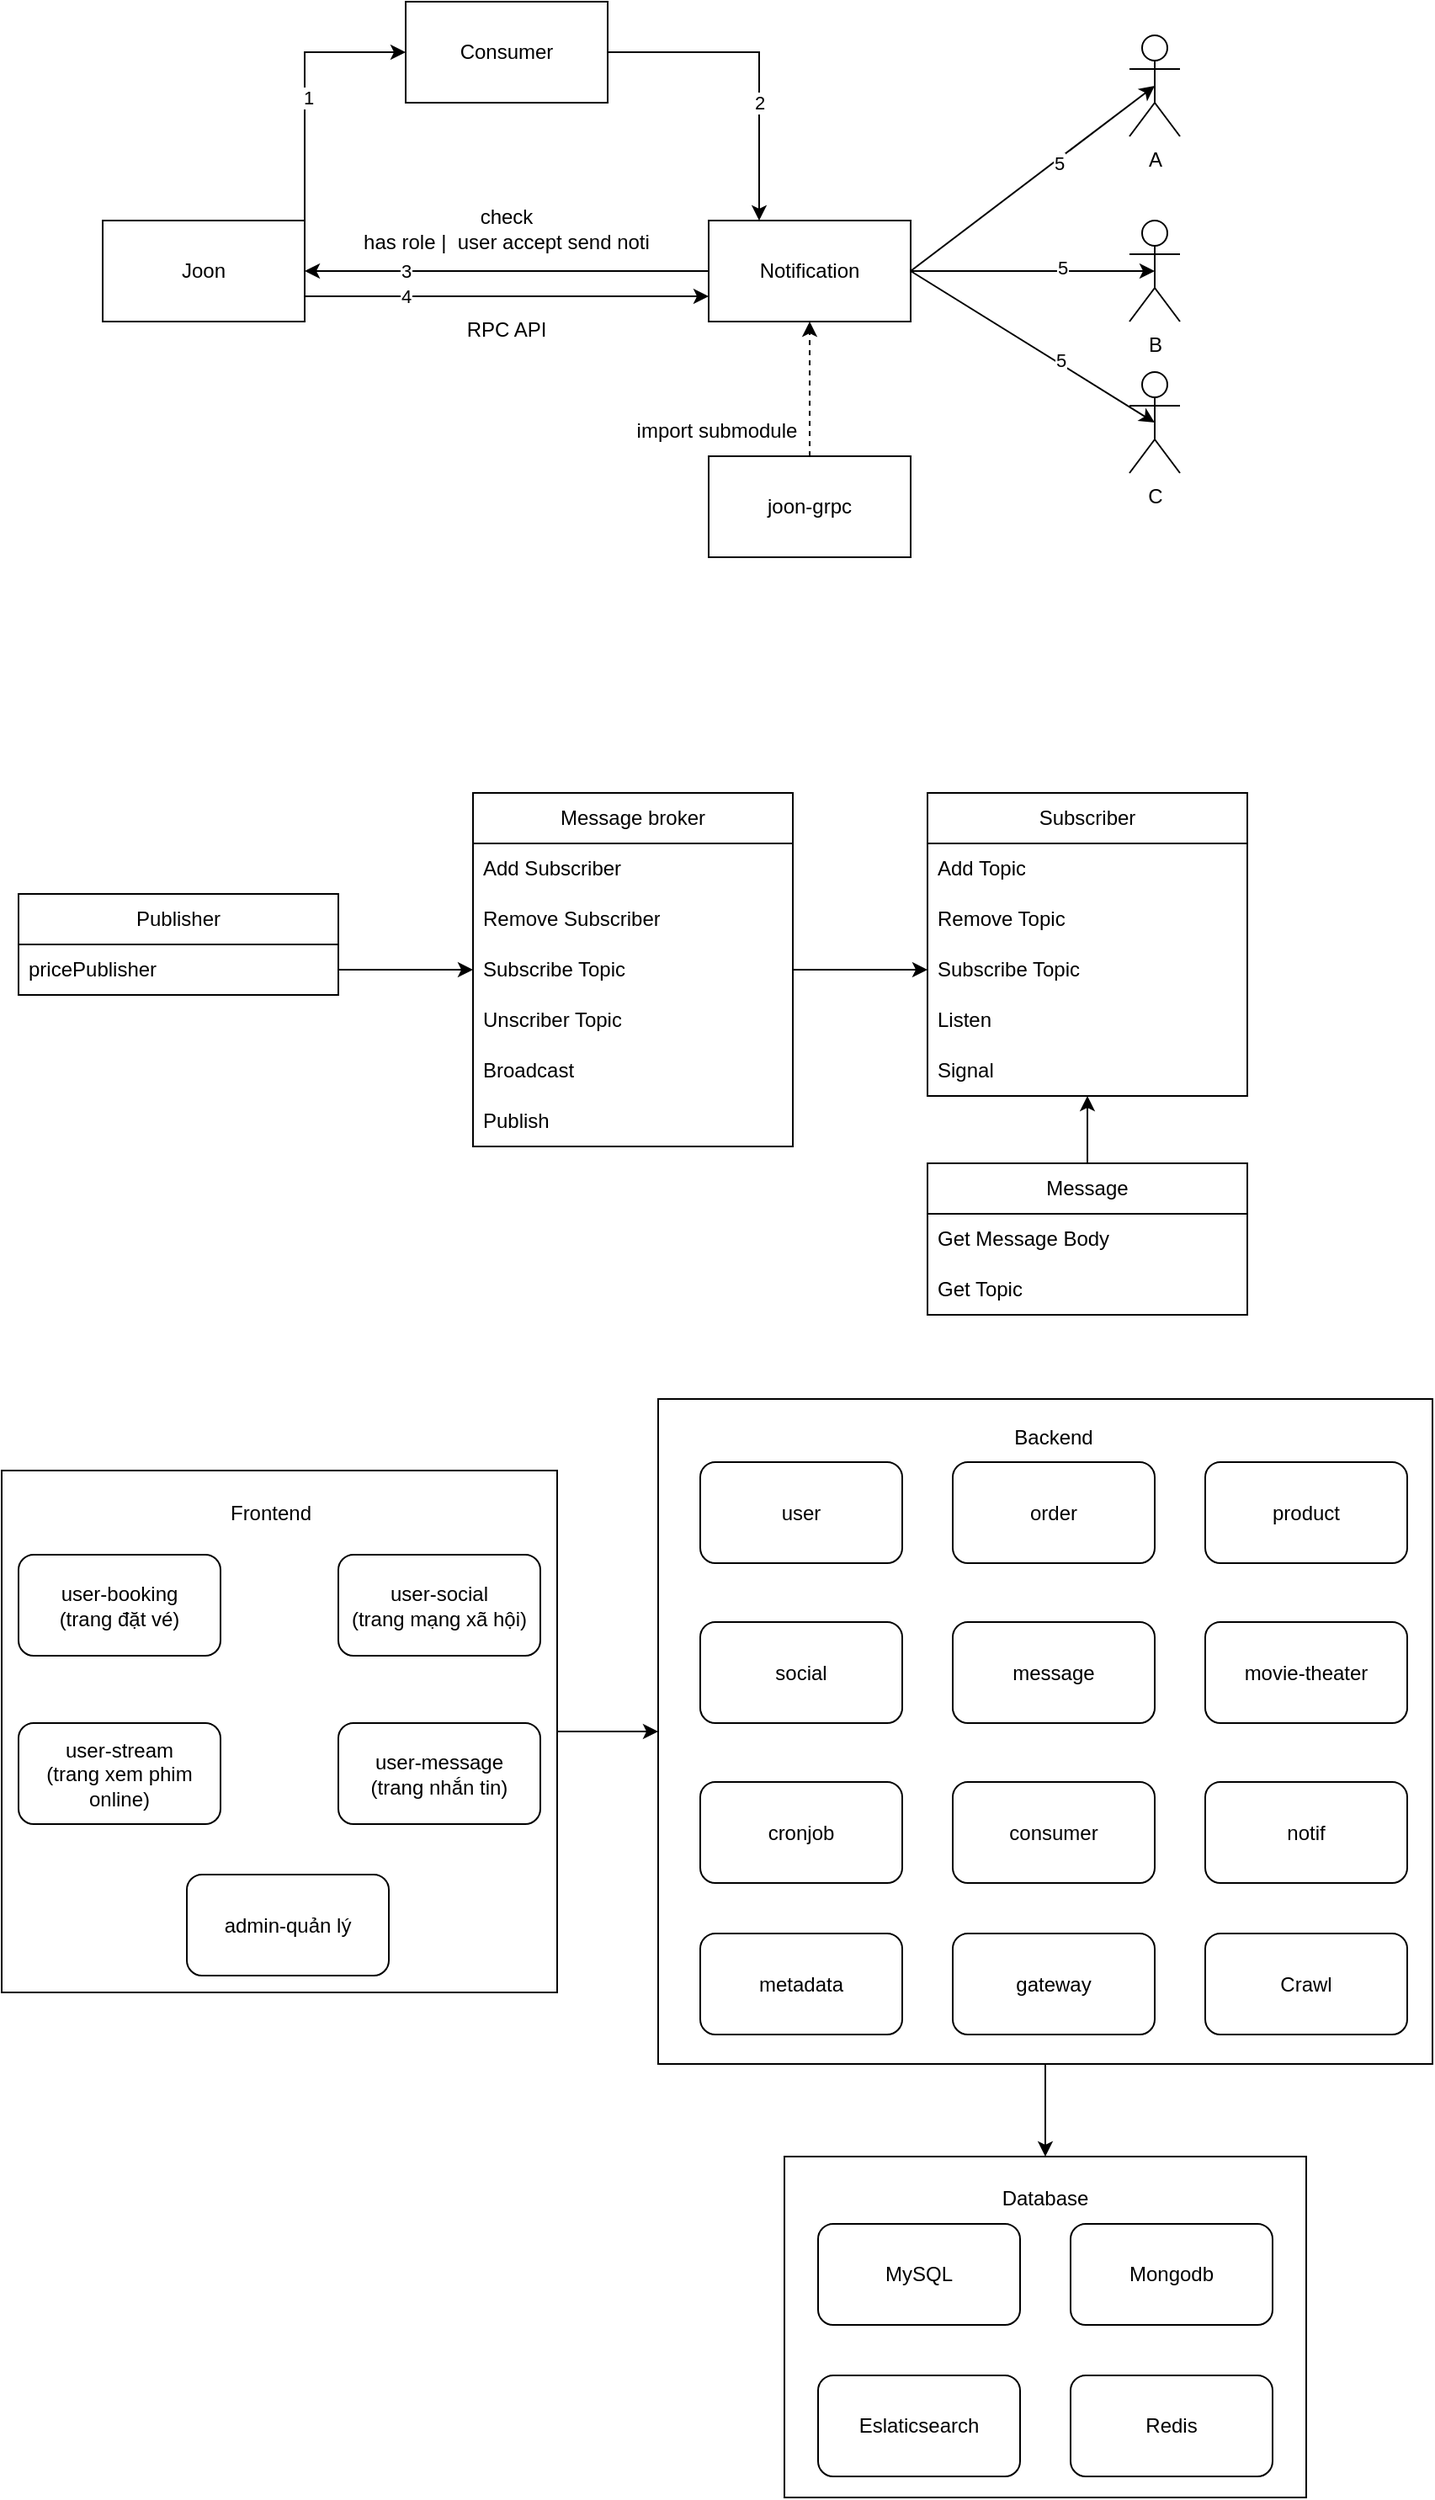 <mxfile version="20.8.19" type="github">
  <diagram name="Page-1" id="BAmnxyE6l3ZED2GYQjM6">
    <mxGraphModel dx="1434" dy="764" grid="1" gridSize="10" guides="1" tooltips="1" connect="1" arrows="1" fold="1" page="1" pageScale="1" pageWidth="850" pageHeight="1100" math="0" shadow="0">
      <root>
        <mxCell id="0" />
        <mxCell id="1" parent="0" />
        <mxCell id="n3c0xd-BES7AvI41oE8k-5" style="edgeStyle=orthogonalEdgeStyle;rounded=0;orthogonalLoop=1;jettySize=auto;html=1;entryX=0.25;entryY=0;entryDx=0;entryDy=0;" parent="1" source="n3c0xd-BES7AvI41oE8k-1" target="n3c0xd-BES7AvI41oE8k-3" edge="1">
          <mxGeometry relative="1" as="geometry" />
        </mxCell>
        <mxCell id="O_Vcwd3Iae4a_ajbuCZc-8" value="2" style="edgeLabel;html=1;align=center;verticalAlign=middle;resizable=0;points=[];" parent="n3c0xd-BES7AvI41oE8k-5" vertex="1" connectable="0">
          <mxGeometry y="-3" relative="1" as="geometry">
            <mxPoint x="3" y="25" as="offset" />
          </mxGeometry>
        </mxCell>
        <mxCell id="n3c0xd-BES7AvI41oE8k-1" value="Consumer" style="rounded=0;whiteSpace=wrap;html=1;" parent="1" vertex="1">
          <mxGeometry x="270" y="80" width="120" height="60" as="geometry" />
        </mxCell>
        <mxCell id="O_Vcwd3Iae4a_ajbuCZc-3" style="edgeStyle=orthogonalEdgeStyle;rounded=0;orthogonalLoop=1;jettySize=auto;html=1;entryX=0;entryY=0.75;entryDx=0;entryDy=0;" parent="1" source="n3c0xd-BES7AvI41oE8k-2" target="n3c0xd-BES7AvI41oE8k-3" edge="1">
          <mxGeometry relative="1" as="geometry">
            <Array as="points">
              <mxPoint x="270" y="255" />
              <mxPoint x="270" y="255" />
            </Array>
          </mxGeometry>
        </mxCell>
        <mxCell id="O_Vcwd3Iae4a_ajbuCZc-10" value="4" style="edgeLabel;html=1;align=center;verticalAlign=middle;resizable=0;points=[];" parent="O_Vcwd3Iae4a_ajbuCZc-3" vertex="1" connectable="0">
          <mxGeometry x="-0.242" relative="1" as="geometry">
            <mxPoint x="-31" as="offset" />
          </mxGeometry>
        </mxCell>
        <mxCell id="n3c0xd-BES7AvI41oE8k-2" value="Joon" style="rounded=0;whiteSpace=wrap;html=1;" parent="1" vertex="1">
          <mxGeometry x="90" y="210" width="120" height="60" as="geometry" />
        </mxCell>
        <mxCell id="O_Vcwd3Iae4a_ajbuCZc-2" style="edgeStyle=orthogonalEdgeStyle;rounded=0;orthogonalLoop=1;jettySize=auto;html=1;entryX=1;entryY=0.5;entryDx=0;entryDy=0;" parent="1" source="n3c0xd-BES7AvI41oE8k-3" target="n3c0xd-BES7AvI41oE8k-2" edge="1">
          <mxGeometry relative="1" as="geometry" />
        </mxCell>
        <mxCell id="O_Vcwd3Iae4a_ajbuCZc-9" value="3" style="edgeLabel;html=1;align=center;verticalAlign=middle;resizable=0;points=[];" parent="O_Vcwd3Iae4a_ajbuCZc-2" vertex="1" connectable="0">
          <mxGeometry x="0.175" relative="1" as="geometry">
            <mxPoint x="-39" as="offset" />
          </mxGeometry>
        </mxCell>
        <mxCell id="n3c0xd-BES7AvI41oE8k-3" value="Notification" style="rounded=0;whiteSpace=wrap;html=1;" parent="1" vertex="1">
          <mxGeometry x="450" y="210" width="120" height="60" as="geometry" />
        </mxCell>
        <mxCell id="n3c0xd-BES7AvI41oE8k-4" value="" style="endArrow=classic;html=1;rounded=0;exitX=1;exitY=0;exitDx=0;exitDy=0;entryX=0;entryY=0.5;entryDx=0;entryDy=0;" parent="1" source="n3c0xd-BES7AvI41oE8k-2" target="n3c0xd-BES7AvI41oE8k-1" edge="1">
          <mxGeometry width="50" height="50" relative="1" as="geometry">
            <mxPoint x="400" y="280" as="sourcePoint" />
            <mxPoint x="450" y="230" as="targetPoint" />
            <Array as="points">
              <mxPoint x="210" y="110" />
              <mxPoint x="240" y="110" />
            </Array>
          </mxGeometry>
        </mxCell>
        <mxCell id="O_Vcwd3Iae4a_ajbuCZc-7" value="1" style="edgeLabel;html=1;align=center;verticalAlign=middle;resizable=0;points=[];" parent="n3c0xd-BES7AvI41oE8k-4" vertex="1" connectable="0">
          <mxGeometry x="-0.087" y="-2" relative="1" as="geometry">
            <mxPoint as="offset" />
          </mxGeometry>
        </mxCell>
        <mxCell id="n3c0xd-BES7AvI41oE8k-6" value="A" style="shape=umlActor;verticalLabelPosition=bottom;verticalAlign=top;html=1;outlineConnect=0;" parent="1" vertex="1">
          <mxGeometry x="700" y="100" width="30" height="60" as="geometry" />
        </mxCell>
        <mxCell id="n3c0xd-BES7AvI41oE8k-7" value="B" style="shape=umlActor;verticalLabelPosition=bottom;verticalAlign=top;html=1;outlineConnect=0;" parent="1" vertex="1">
          <mxGeometry x="700" y="210" width="30" height="60" as="geometry" />
        </mxCell>
        <mxCell id="n3c0xd-BES7AvI41oE8k-8" value="C" style="shape=umlActor;verticalLabelPosition=bottom;verticalAlign=top;html=1;outlineConnect=0;" parent="1" vertex="1">
          <mxGeometry x="700" y="300" width="30" height="60" as="geometry" />
        </mxCell>
        <mxCell id="n3c0xd-BES7AvI41oE8k-9" value="" style="endArrow=classic;html=1;rounded=0;exitX=1;exitY=0.5;exitDx=0;exitDy=0;entryX=0.5;entryY=0.5;entryDx=0;entryDy=0;entryPerimeter=0;" parent="1" source="n3c0xd-BES7AvI41oE8k-3" target="n3c0xd-BES7AvI41oE8k-6" edge="1">
          <mxGeometry width="50" height="50" relative="1" as="geometry">
            <mxPoint x="400" y="280" as="sourcePoint" />
            <mxPoint x="450" y="230" as="targetPoint" />
          </mxGeometry>
        </mxCell>
        <mxCell id="O_Vcwd3Iae4a_ajbuCZc-11" value="5" style="edgeLabel;html=1;align=center;verticalAlign=middle;resizable=0;points=[];" parent="n3c0xd-BES7AvI41oE8k-9" vertex="1" connectable="0">
          <mxGeometry x="0.196" y="-2" relative="1" as="geometry">
            <mxPoint as="offset" />
          </mxGeometry>
        </mxCell>
        <mxCell id="n3c0xd-BES7AvI41oE8k-10" value="" style="endArrow=classic;html=1;rounded=0;exitX=1;exitY=0.5;exitDx=0;exitDy=0;entryX=0.5;entryY=0.5;entryDx=0;entryDy=0;entryPerimeter=0;" parent="1" source="n3c0xd-BES7AvI41oE8k-3" target="n3c0xd-BES7AvI41oE8k-7" edge="1">
          <mxGeometry width="50" height="50" relative="1" as="geometry">
            <mxPoint x="400" y="280" as="sourcePoint" />
            <mxPoint x="450" y="230" as="targetPoint" />
          </mxGeometry>
        </mxCell>
        <mxCell id="O_Vcwd3Iae4a_ajbuCZc-12" value="5" style="edgeLabel;html=1;align=center;verticalAlign=middle;resizable=0;points=[];" parent="n3c0xd-BES7AvI41oE8k-10" vertex="1" connectable="0">
          <mxGeometry x="0.241" y="2" relative="1" as="geometry">
            <mxPoint as="offset" />
          </mxGeometry>
        </mxCell>
        <mxCell id="n3c0xd-BES7AvI41oE8k-11" value="" style="endArrow=classic;html=1;rounded=0;exitX=1;exitY=0.5;exitDx=0;exitDy=0;entryX=0.5;entryY=0.5;entryDx=0;entryDy=0;entryPerimeter=0;" parent="1" source="n3c0xd-BES7AvI41oE8k-3" target="n3c0xd-BES7AvI41oE8k-8" edge="1">
          <mxGeometry width="50" height="50" relative="1" as="geometry">
            <mxPoint x="400" y="280" as="sourcePoint" />
            <mxPoint x="450" y="230" as="targetPoint" />
          </mxGeometry>
        </mxCell>
        <mxCell id="O_Vcwd3Iae4a_ajbuCZc-13" value="5" style="edgeLabel;html=1;align=center;verticalAlign=middle;resizable=0;points=[];" parent="n3c0xd-BES7AvI41oE8k-11" vertex="1" connectable="0">
          <mxGeometry x="0.214" y="2" relative="1" as="geometry">
            <mxPoint as="offset" />
          </mxGeometry>
        </mxCell>
        <mxCell id="O_Vcwd3Iae4a_ajbuCZc-4" value="check &lt;br&gt;has role |&amp;nbsp; user accept send noti" style="text;html=1;strokeColor=none;fillColor=none;align=center;verticalAlign=middle;whiteSpace=wrap;rounded=0;" parent="1" vertex="1">
          <mxGeometry x="240" y="200" width="180" height="30" as="geometry" />
        </mxCell>
        <mxCell id="O_Vcwd3Iae4a_ajbuCZc-5" value="RPC API" style="text;html=1;strokeColor=none;fillColor=none;align=center;verticalAlign=middle;whiteSpace=wrap;rounded=0;" parent="1" vertex="1">
          <mxGeometry x="240" y="260" width="180" height="30" as="geometry" />
        </mxCell>
        <mxCell id="O_Vcwd3Iae4a_ajbuCZc-15" style="edgeStyle=orthogonalEdgeStyle;rounded=0;orthogonalLoop=1;jettySize=auto;html=1;entryX=0.5;entryY=1;entryDx=0;entryDy=0;dashed=1;" parent="1" source="O_Vcwd3Iae4a_ajbuCZc-14" target="n3c0xd-BES7AvI41oE8k-3" edge="1">
          <mxGeometry relative="1" as="geometry" />
        </mxCell>
        <mxCell id="O_Vcwd3Iae4a_ajbuCZc-14" value="joon-grpc" style="rounded=0;whiteSpace=wrap;html=1;" parent="1" vertex="1">
          <mxGeometry x="450" y="350" width="120" height="60" as="geometry" />
        </mxCell>
        <mxCell id="O_Vcwd3Iae4a_ajbuCZc-16" value="import submodule" style="text;html=1;strokeColor=none;fillColor=none;align=center;verticalAlign=middle;whiteSpace=wrap;rounded=0;" parent="1" vertex="1">
          <mxGeometry x="400" y="320" width="110" height="30" as="geometry" />
        </mxCell>
        <mxCell id="0sinTffmlTHwqKqQv9ls-22" style="edgeStyle=orthogonalEdgeStyle;rounded=0;orthogonalLoop=1;jettySize=auto;html=1;entryX=0.5;entryY=1;entryDx=0;entryDy=0;" parent="1" edge="1">
          <mxGeometry relative="1" as="geometry">
            <Array as="points">
              <mxPoint x="630" y="860" />
              <mxPoint x="20" y="860" />
            </Array>
            <mxPoint x="630" y="650" as="sourcePoint" />
          </mxGeometry>
        </mxCell>
        <mxCell id="M9sf2Y4nC3uKyj3SIOrS-10" value="Message broker" style="swimlane;fontStyle=0;childLayout=stackLayout;horizontal=1;startSize=30;horizontalStack=0;resizeParent=1;resizeParentMax=0;resizeLast=0;collapsible=1;marginBottom=0;whiteSpace=wrap;html=1;" parent="1" vertex="1">
          <mxGeometry x="310" y="550" width="190" height="210" as="geometry" />
        </mxCell>
        <mxCell id="M9sf2Y4nC3uKyj3SIOrS-11" value="Add Subscriber" style="text;strokeColor=none;fillColor=none;align=left;verticalAlign=middle;spacingLeft=4;spacingRight=4;overflow=hidden;points=[[0,0.5],[1,0.5]];portConstraint=eastwest;rotatable=0;whiteSpace=wrap;html=1;" parent="M9sf2Y4nC3uKyj3SIOrS-10" vertex="1">
          <mxGeometry y="30" width="190" height="30" as="geometry" />
        </mxCell>
        <mxCell id="M9sf2Y4nC3uKyj3SIOrS-12" value="Remove Subscriber" style="text;strokeColor=none;fillColor=none;align=left;verticalAlign=middle;spacingLeft=4;spacingRight=4;overflow=hidden;points=[[0,0.5],[1,0.5]];portConstraint=eastwest;rotatable=0;whiteSpace=wrap;html=1;" parent="M9sf2Y4nC3uKyj3SIOrS-10" vertex="1">
          <mxGeometry y="60" width="190" height="30" as="geometry" />
        </mxCell>
        <mxCell id="M9sf2Y4nC3uKyj3SIOrS-13" value="Subscribe Topic" style="text;strokeColor=none;fillColor=none;align=left;verticalAlign=middle;spacingLeft=4;spacingRight=4;overflow=hidden;points=[[0,0.5],[1,0.5]];portConstraint=eastwest;rotatable=0;whiteSpace=wrap;html=1;" parent="M9sf2Y4nC3uKyj3SIOrS-10" vertex="1">
          <mxGeometry y="90" width="190" height="30" as="geometry" />
        </mxCell>
        <mxCell id="M9sf2Y4nC3uKyj3SIOrS-14" value="Unscriber Topic" style="text;strokeColor=none;fillColor=none;align=left;verticalAlign=middle;spacingLeft=4;spacingRight=4;overflow=hidden;points=[[0,0.5],[1,0.5]];portConstraint=eastwest;rotatable=0;whiteSpace=wrap;html=1;" parent="M9sf2Y4nC3uKyj3SIOrS-10" vertex="1">
          <mxGeometry y="120" width="190" height="30" as="geometry" />
        </mxCell>
        <mxCell id="M9sf2Y4nC3uKyj3SIOrS-28" value="Broadcast" style="text;strokeColor=none;fillColor=none;align=left;verticalAlign=middle;spacingLeft=4;spacingRight=4;overflow=hidden;points=[[0,0.5],[1,0.5]];portConstraint=eastwest;rotatable=0;whiteSpace=wrap;html=1;" parent="M9sf2Y4nC3uKyj3SIOrS-10" vertex="1">
          <mxGeometry y="150" width="190" height="30" as="geometry" />
        </mxCell>
        <mxCell id="M9sf2Y4nC3uKyj3SIOrS-36" value="Publish" style="text;strokeColor=none;fillColor=none;align=left;verticalAlign=middle;spacingLeft=4;spacingRight=4;overflow=hidden;points=[[0,0.5],[1,0.5]];portConstraint=eastwest;rotatable=0;whiteSpace=wrap;html=1;" parent="M9sf2Y4nC3uKyj3SIOrS-10" vertex="1">
          <mxGeometry y="180" width="190" height="30" as="geometry" />
        </mxCell>
        <mxCell id="M9sf2Y4nC3uKyj3SIOrS-16" value="Subscriber" style="swimlane;fontStyle=0;childLayout=stackLayout;horizontal=1;startSize=30;horizontalStack=0;resizeParent=1;resizeParentMax=0;resizeLast=0;collapsible=1;marginBottom=0;whiteSpace=wrap;html=1;" parent="1" vertex="1">
          <mxGeometry x="580" y="550" width="190" height="180" as="geometry" />
        </mxCell>
        <mxCell id="M9sf2Y4nC3uKyj3SIOrS-17" value="Add Topic" style="text;strokeColor=none;fillColor=none;align=left;verticalAlign=middle;spacingLeft=4;spacingRight=4;overflow=hidden;points=[[0,0.5],[1,0.5]];portConstraint=eastwest;rotatable=0;whiteSpace=wrap;html=1;" parent="M9sf2Y4nC3uKyj3SIOrS-16" vertex="1">
          <mxGeometry y="30" width="190" height="30" as="geometry" />
        </mxCell>
        <mxCell id="M9sf2Y4nC3uKyj3SIOrS-18" value="Remove Topic" style="text;strokeColor=none;fillColor=none;align=left;verticalAlign=middle;spacingLeft=4;spacingRight=4;overflow=hidden;points=[[0,0.5],[1,0.5]];portConstraint=eastwest;rotatable=0;whiteSpace=wrap;html=1;" parent="M9sf2Y4nC3uKyj3SIOrS-16" vertex="1">
          <mxGeometry y="60" width="190" height="30" as="geometry" />
        </mxCell>
        <mxCell id="M9sf2Y4nC3uKyj3SIOrS-19" value="Subscribe Topic" style="text;strokeColor=none;fillColor=none;align=left;verticalAlign=middle;spacingLeft=4;spacingRight=4;overflow=hidden;points=[[0,0.5],[1,0.5]];portConstraint=eastwest;rotatable=0;whiteSpace=wrap;html=1;" parent="M9sf2Y4nC3uKyj3SIOrS-16" vertex="1">
          <mxGeometry y="90" width="190" height="30" as="geometry" />
        </mxCell>
        <mxCell id="M9sf2Y4nC3uKyj3SIOrS-20" value="Listen" style="text;strokeColor=none;fillColor=none;align=left;verticalAlign=middle;spacingLeft=4;spacingRight=4;overflow=hidden;points=[[0,0.5],[1,0.5]];portConstraint=eastwest;rotatable=0;whiteSpace=wrap;html=1;" parent="M9sf2Y4nC3uKyj3SIOrS-16" vertex="1">
          <mxGeometry y="120" width="190" height="30" as="geometry" />
        </mxCell>
        <mxCell id="M9sf2Y4nC3uKyj3SIOrS-29" value="Signal" style="text;strokeColor=none;fillColor=none;align=left;verticalAlign=middle;spacingLeft=4;spacingRight=4;overflow=hidden;points=[[0,0.5],[1,0.5]];portConstraint=eastwest;rotatable=0;whiteSpace=wrap;html=1;" parent="M9sf2Y4nC3uKyj3SIOrS-16" vertex="1">
          <mxGeometry y="150" width="190" height="30" as="geometry" />
        </mxCell>
        <mxCell id="M9sf2Y4nC3uKyj3SIOrS-37" style="edgeStyle=orthogonalEdgeStyle;rounded=0;orthogonalLoop=1;jettySize=auto;html=1;entryX=0.5;entryY=1;entryDx=0;entryDy=0;entryPerimeter=0;" parent="1" source="M9sf2Y4nC3uKyj3SIOrS-22" target="M9sf2Y4nC3uKyj3SIOrS-29" edge="1">
          <mxGeometry relative="1" as="geometry" />
        </mxCell>
        <mxCell id="M9sf2Y4nC3uKyj3SIOrS-22" value="Message" style="swimlane;fontStyle=0;childLayout=stackLayout;horizontal=1;startSize=30;horizontalStack=0;resizeParent=1;resizeParentMax=0;resizeLast=0;collapsible=1;marginBottom=0;whiteSpace=wrap;html=1;" parent="1" vertex="1">
          <mxGeometry x="580" y="770" width="190" height="90" as="geometry" />
        </mxCell>
        <mxCell id="M9sf2Y4nC3uKyj3SIOrS-23" value="Get Message Body" style="text;strokeColor=none;fillColor=none;align=left;verticalAlign=middle;spacingLeft=4;spacingRight=4;overflow=hidden;points=[[0,0.5],[1,0.5]];portConstraint=eastwest;rotatable=0;whiteSpace=wrap;html=1;" parent="M9sf2Y4nC3uKyj3SIOrS-22" vertex="1">
          <mxGeometry y="30" width="190" height="30" as="geometry" />
        </mxCell>
        <mxCell id="M9sf2Y4nC3uKyj3SIOrS-24" value="Get Topic" style="text;strokeColor=none;fillColor=none;align=left;verticalAlign=middle;spacingLeft=4;spacingRight=4;overflow=hidden;points=[[0,0.5],[1,0.5]];portConstraint=eastwest;rotatable=0;whiteSpace=wrap;html=1;" parent="M9sf2Y4nC3uKyj3SIOrS-22" vertex="1">
          <mxGeometry y="60" width="190" height="30" as="geometry" />
        </mxCell>
        <mxCell id="M9sf2Y4nC3uKyj3SIOrS-30" value="Publisher" style="swimlane;fontStyle=0;childLayout=stackLayout;horizontal=1;startSize=30;horizontalStack=0;resizeParent=1;resizeParentMax=0;resizeLast=0;collapsible=1;marginBottom=0;whiteSpace=wrap;html=1;" parent="1" vertex="1">
          <mxGeometry x="40" y="610" width="190" height="60" as="geometry" />
        </mxCell>
        <mxCell id="M9sf2Y4nC3uKyj3SIOrS-31" value="pricePublisher" style="text;strokeColor=none;fillColor=none;align=left;verticalAlign=middle;spacingLeft=4;spacingRight=4;overflow=hidden;points=[[0,0.5],[1,0.5]];portConstraint=eastwest;rotatable=0;whiteSpace=wrap;html=1;" parent="M9sf2Y4nC3uKyj3SIOrS-30" vertex="1">
          <mxGeometry y="30" width="190" height="30" as="geometry" />
        </mxCell>
        <mxCell id="M9sf2Y4nC3uKyj3SIOrS-38" style="edgeStyle=orthogonalEdgeStyle;rounded=0;orthogonalLoop=1;jettySize=auto;html=1;entryX=0;entryY=0.5;entryDx=0;entryDy=0;" parent="1" source="M9sf2Y4nC3uKyj3SIOrS-31" target="M9sf2Y4nC3uKyj3SIOrS-13" edge="1">
          <mxGeometry relative="1" as="geometry" />
        </mxCell>
        <mxCell id="M9sf2Y4nC3uKyj3SIOrS-39" style="edgeStyle=orthogonalEdgeStyle;rounded=0;orthogonalLoop=1;jettySize=auto;html=1;entryX=0;entryY=0.5;entryDx=0;entryDy=0;" parent="1" source="M9sf2Y4nC3uKyj3SIOrS-13" target="M9sf2Y4nC3uKyj3SIOrS-19" edge="1">
          <mxGeometry relative="1" as="geometry" />
        </mxCell>
        <mxCell id="OzTqHN3mKTXL2KjdTuCg-42" style="edgeStyle=orthogonalEdgeStyle;rounded=0;orthogonalLoop=1;jettySize=auto;html=1;entryX=0.5;entryY=0;entryDx=0;entryDy=0;" edge="1" parent="1" source="OzTqHN3mKTXL2KjdTuCg-25" target="OzTqHN3mKTXL2KjdTuCg-36">
          <mxGeometry relative="1" as="geometry" />
        </mxCell>
        <mxCell id="OzTqHN3mKTXL2KjdTuCg-25" value="" style="rounded=0;whiteSpace=wrap;html=1;" vertex="1" parent="1">
          <mxGeometry x="420" y="910" width="460" height="395" as="geometry" />
        </mxCell>
        <mxCell id="OzTqHN3mKTXL2KjdTuCg-26" value="" style="group" vertex="1" connectable="0" parent="1">
          <mxGeometry x="445" y="947.5" width="420" height="340" as="geometry" />
        </mxCell>
        <mxCell id="OzTqHN3mKTXL2KjdTuCg-12" value="user" style="rounded=1;whiteSpace=wrap;html=1;" vertex="1" parent="OzTqHN3mKTXL2KjdTuCg-26">
          <mxGeometry width="120" height="60" as="geometry" />
        </mxCell>
        <mxCell id="OzTqHN3mKTXL2KjdTuCg-15" value="order" style="rounded=1;whiteSpace=wrap;html=1;" vertex="1" parent="OzTqHN3mKTXL2KjdTuCg-26">
          <mxGeometry x="150" width="120" height="60" as="geometry" />
        </mxCell>
        <mxCell id="OzTqHN3mKTXL2KjdTuCg-16" value="product" style="rounded=1;whiteSpace=wrap;html=1;" vertex="1" parent="OzTqHN3mKTXL2KjdTuCg-26">
          <mxGeometry x="300" width="120" height="60" as="geometry" />
        </mxCell>
        <mxCell id="OzTqHN3mKTXL2KjdTuCg-17" value="social" style="rounded=1;whiteSpace=wrap;html=1;" vertex="1" parent="OzTqHN3mKTXL2KjdTuCg-26">
          <mxGeometry y="95" width="120" height="60" as="geometry" />
        </mxCell>
        <mxCell id="OzTqHN3mKTXL2KjdTuCg-18" value="message" style="rounded=1;whiteSpace=wrap;html=1;" vertex="1" parent="OzTqHN3mKTXL2KjdTuCg-26">
          <mxGeometry x="150" y="95" width="120" height="60" as="geometry" />
        </mxCell>
        <mxCell id="OzTqHN3mKTXL2KjdTuCg-19" value="movie-theater" style="rounded=1;whiteSpace=wrap;html=1;" vertex="1" parent="OzTqHN3mKTXL2KjdTuCg-26">
          <mxGeometry x="300" y="95" width="120" height="60" as="geometry" />
        </mxCell>
        <mxCell id="OzTqHN3mKTXL2KjdTuCg-20" value="notif" style="rounded=1;whiteSpace=wrap;html=1;" vertex="1" parent="OzTqHN3mKTXL2KjdTuCg-26">
          <mxGeometry x="300" y="190" width="120" height="60" as="geometry" />
        </mxCell>
        <mxCell id="OzTqHN3mKTXL2KjdTuCg-21" value="consumer" style="rounded=1;whiteSpace=wrap;html=1;" vertex="1" parent="OzTqHN3mKTXL2KjdTuCg-26">
          <mxGeometry x="150" y="190" width="120" height="60" as="geometry" />
        </mxCell>
        <mxCell id="OzTqHN3mKTXL2KjdTuCg-22" value="cronjob" style="rounded=1;whiteSpace=wrap;html=1;" vertex="1" parent="OzTqHN3mKTXL2KjdTuCg-26">
          <mxGeometry y="190" width="120" height="60" as="geometry" />
        </mxCell>
        <mxCell id="OzTqHN3mKTXL2KjdTuCg-23" value="metadata" style="rounded=1;whiteSpace=wrap;html=1;" vertex="1" parent="OzTqHN3mKTXL2KjdTuCg-26">
          <mxGeometry y="280" width="120" height="60" as="geometry" />
        </mxCell>
        <mxCell id="OzTqHN3mKTXL2KjdTuCg-24" value="gateway" style="rounded=1;whiteSpace=wrap;html=1;" vertex="1" parent="OzTqHN3mKTXL2KjdTuCg-26">
          <mxGeometry x="150" y="280" width="120" height="60" as="geometry" />
        </mxCell>
        <mxCell id="OzTqHN3mKTXL2KjdTuCg-29" value="Backend" style="text;html=1;strokeColor=none;fillColor=none;align=center;verticalAlign=middle;whiteSpace=wrap;rounded=0;" vertex="1" parent="1">
          <mxGeometry x="625" y="917.5" width="60" height="30" as="geometry" />
        </mxCell>
        <mxCell id="OzTqHN3mKTXL2KjdTuCg-33" value="Crawl" style="rounded=1;whiteSpace=wrap;html=1;" vertex="1" parent="1">
          <mxGeometry x="745" y="1227.5" width="120" height="60" as="geometry" />
        </mxCell>
        <mxCell id="OzTqHN3mKTXL2KjdTuCg-38" value="" style="group" vertex="1" connectable="0" parent="1">
          <mxGeometry x="495" y="1360" width="310" height="202.5" as="geometry" />
        </mxCell>
        <mxCell id="OzTqHN3mKTXL2KjdTuCg-36" value="" style="rounded=0;whiteSpace=wrap;html=1;" vertex="1" parent="OzTqHN3mKTXL2KjdTuCg-38">
          <mxGeometry width="310" height="202.5" as="geometry" />
        </mxCell>
        <mxCell id="OzTqHN3mKTXL2KjdTuCg-31" value="MySQL" style="rounded=1;whiteSpace=wrap;html=1;" vertex="1" parent="OzTqHN3mKTXL2KjdTuCg-38">
          <mxGeometry x="20" y="40" width="120" height="60" as="geometry" />
        </mxCell>
        <mxCell id="OzTqHN3mKTXL2KjdTuCg-32" value="Mongodb" style="rounded=1;whiteSpace=wrap;html=1;" vertex="1" parent="OzTqHN3mKTXL2KjdTuCg-38">
          <mxGeometry x="170" y="40" width="120" height="60" as="geometry" />
        </mxCell>
        <mxCell id="OzTqHN3mKTXL2KjdTuCg-34" value="Eslaticsearch" style="rounded=1;whiteSpace=wrap;html=1;" vertex="1" parent="OzTqHN3mKTXL2KjdTuCg-38">
          <mxGeometry x="20" y="130" width="120" height="60" as="geometry" />
        </mxCell>
        <mxCell id="OzTqHN3mKTXL2KjdTuCg-35" value="Redis" style="rounded=1;whiteSpace=wrap;html=1;" vertex="1" parent="OzTqHN3mKTXL2KjdTuCg-38">
          <mxGeometry x="170" y="130" width="120" height="60" as="geometry" />
        </mxCell>
        <mxCell id="OzTqHN3mKTXL2KjdTuCg-37" value="Database" style="text;html=1;strokeColor=none;fillColor=none;align=center;verticalAlign=middle;whiteSpace=wrap;rounded=0;" vertex="1" parent="OzTqHN3mKTXL2KjdTuCg-38">
          <mxGeometry x="125" y="10" width="60" height="30" as="geometry" />
        </mxCell>
        <mxCell id="OzTqHN3mKTXL2KjdTuCg-39" value="" style="group" vertex="1" connectable="0" parent="1">
          <mxGeometry x="30" y="952.5" width="330" height="310" as="geometry" />
        </mxCell>
        <mxCell id="OzTqHN3mKTXL2KjdTuCg-13" value="" style="rounded=0;whiteSpace=wrap;html=1;" vertex="1" parent="OzTqHN3mKTXL2KjdTuCg-39">
          <mxGeometry width="330" height="310" as="geometry" />
        </mxCell>
        <mxCell id="OzTqHN3mKTXL2KjdTuCg-7" value="admin-quản lý" style="rounded=1;whiteSpace=wrap;html=1;" vertex="1" parent="OzTqHN3mKTXL2KjdTuCg-39">
          <mxGeometry x="110" y="240" width="120" height="60" as="geometry" />
        </mxCell>
        <mxCell id="OzTqHN3mKTXL2KjdTuCg-8" value="user-social&lt;br&gt;(trang mạng xã hội)" style="rounded=1;whiteSpace=wrap;html=1;" vertex="1" parent="OzTqHN3mKTXL2KjdTuCg-39">
          <mxGeometry x="200" y="50" width="120" height="60" as="geometry" />
        </mxCell>
        <mxCell id="OzTqHN3mKTXL2KjdTuCg-9" value="user-stream&lt;br&gt;(trang xem phim online)" style="rounded=1;whiteSpace=wrap;html=1;" vertex="1" parent="OzTqHN3mKTXL2KjdTuCg-39">
          <mxGeometry x="10" y="150" width="120" height="60" as="geometry" />
        </mxCell>
        <mxCell id="OzTqHN3mKTXL2KjdTuCg-10" value="user-message&lt;br&gt;(trang nhắn tin)" style="rounded=1;whiteSpace=wrap;html=1;" vertex="1" parent="OzTqHN3mKTXL2KjdTuCg-39">
          <mxGeometry x="200" y="150" width="120" height="60" as="geometry" />
        </mxCell>
        <mxCell id="OzTqHN3mKTXL2KjdTuCg-11" value="user-booking&lt;br&gt;(trang đặt vé)" style="rounded=1;whiteSpace=wrap;html=1;" vertex="1" parent="OzTqHN3mKTXL2KjdTuCg-39">
          <mxGeometry x="10" y="50" width="120" height="60" as="geometry" />
        </mxCell>
        <mxCell id="OzTqHN3mKTXL2KjdTuCg-14" value="Frontend" style="text;html=1;strokeColor=none;fillColor=none;align=center;verticalAlign=middle;whiteSpace=wrap;rounded=0;" vertex="1" parent="OzTqHN3mKTXL2KjdTuCg-39">
          <mxGeometry x="130" y="10" width="60" height="30" as="geometry" />
        </mxCell>
        <mxCell id="OzTqHN3mKTXL2KjdTuCg-40" style="edgeStyle=orthogonalEdgeStyle;rounded=0;orthogonalLoop=1;jettySize=auto;html=1;entryX=0;entryY=0.5;entryDx=0;entryDy=0;" edge="1" parent="1" source="OzTqHN3mKTXL2KjdTuCg-13" target="OzTqHN3mKTXL2KjdTuCg-25">
          <mxGeometry relative="1" as="geometry" />
        </mxCell>
      </root>
    </mxGraphModel>
  </diagram>
</mxfile>
